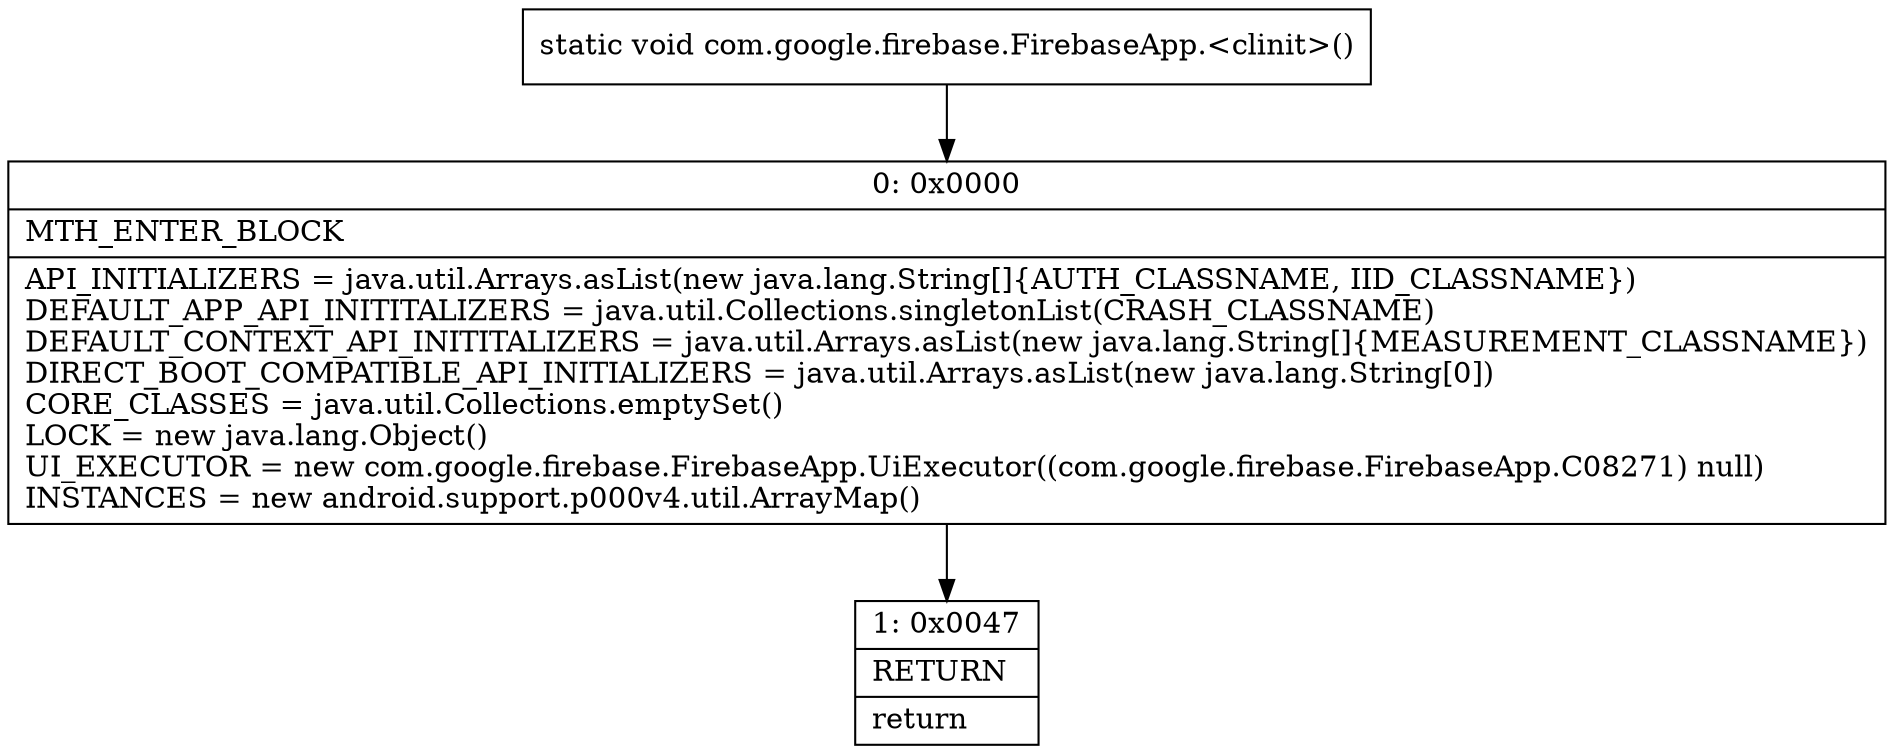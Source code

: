 digraph "CFG forcom.google.firebase.FirebaseApp.\<clinit\>()V" {
Node_0 [shape=record,label="{0\:\ 0x0000|MTH_ENTER_BLOCK\l|API_INITIALIZERS = java.util.Arrays.asList(new java.lang.String[]\{AUTH_CLASSNAME, IID_CLASSNAME\})\lDEFAULT_APP_API_INITITALIZERS = java.util.Collections.singletonList(CRASH_CLASSNAME)\lDEFAULT_CONTEXT_API_INITITALIZERS = java.util.Arrays.asList(new java.lang.String[]\{MEASUREMENT_CLASSNAME\})\lDIRECT_BOOT_COMPATIBLE_API_INITIALIZERS = java.util.Arrays.asList(new java.lang.String[0])\lCORE_CLASSES = java.util.Collections.emptySet()\lLOCK = new java.lang.Object()\lUI_EXECUTOR = new com.google.firebase.FirebaseApp.UiExecutor((com.google.firebase.FirebaseApp.C08271) null)\lINSTANCES = new android.support.p000v4.util.ArrayMap()\l}"];
Node_1 [shape=record,label="{1\:\ 0x0047|RETURN\l|return\l}"];
MethodNode[shape=record,label="{static void com.google.firebase.FirebaseApp.\<clinit\>() }"];
MethodNode -> Node_0;
Node_0 -> Node_1;
}

